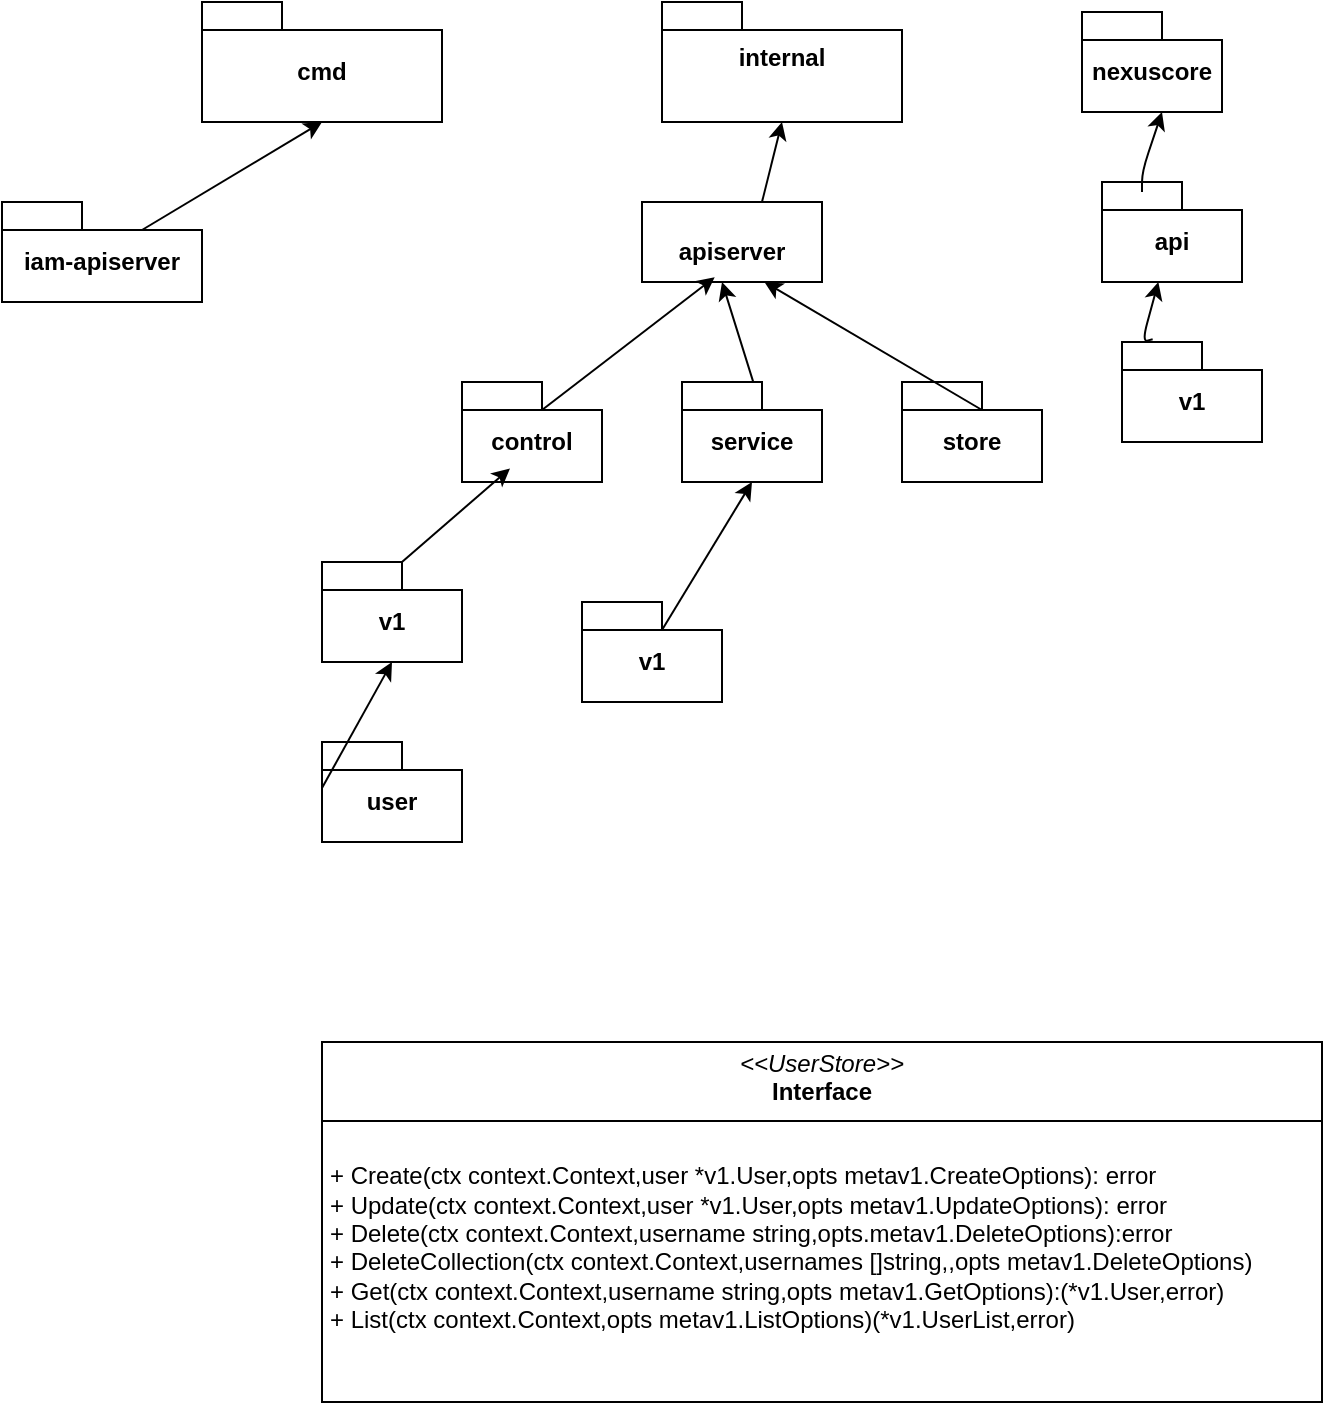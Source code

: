 <mxfile>
    <diagram id="0TSzYVMnS4lhJYBzI5ll" name="第 1 页">
        <mxGraphModel dx="625" dy="499" grid="1" gridSize="10" guides="1" tooltips="1" connect="1" arrows="1" fold="1" page="1" pageScale="1" pageWidth="827" pageHeight="1169" math="0" shadow="0">
            <root>
                <mxCell id="0"/>
                <mxCell id="1" parent="0"/>
                <mxCell id="2" value="cmd" style="shape=folder;fontStyle=1;spacingTop=10;tabWidth=40;tabHeight=14;tabPosition=left;html=1;whiteSpace=wrap;align=center;" vertex="1" parent="1">
                    <mxGeometry x="130" y="20" width="120" height="60" as="geometry"/>
                </mxCell>
                <mxCell id="3" value="internal&lt;div&gt;&lt;br&gt;&lt;/div&gt;" style="shape=folder;fontStyle=1;spacingTop=10;tabWidth=40;tabHeight=14;tabPosition=left;html=1;whiteSpace=wrap;" vertex="1" parent="1">
                    <mxGeometry x="360" y="20" width="120" height="60" as="geometry"/>
                </mxCell>
                <mxCell id="4" value="iam-apiserver" style="shape=folder;fontStyle=1;spacingTop=10;tabWidth=40;tabHeight=14;tabPosition=left;html=1;whiteSpace=wrap;" vertex="1" parent="1">
                    <mxGeometry x="30" y="120" width="100" height="50" as="geometry"/>
                </mxCell>
                <mxCell id="5" style="edgeStyle=none;html=1;exitX=0;exitY=0;exitDx=70;exitDy=14;exitPerimeter=0;entryX=0.5;entryY=1;entryDx=0;entryDy=0;entryPerimeter=0;" edge="1" parent="1" source="4" target="2">
                    <mxGeometry relative="1" as="geometry"/>
                </mxCell>
                <mxCell id="6" value="&lt;div&gt;apiserver&lt;/div&gt;" style="shape=folder;fontStyle=1;spacingTop=10;tabWidth=120;tabHeight=0;tabPosition=left;html=1;whiteSpace=wrap;" vertex="1" parent="1">
                    <mxGeometry x="350" y="120" width="90" height="40" as="geometry"/>
                </mxCell>
                <mxCell id="7" style="edgeStyle=none;html=1;exitX=0;exitY=0;exitDx=60;exitDy=0;exitPerimeter=0;entryX=0.5;entryY=1;entryDx=0;entryDy=0;entryPerimeter=0;" edge="1" parent="1" source="6" target="3">
                    <mxGeometry relative="1" as="geometry"/>
                </mxCell>
                <mxCell id="9" value="store" style="shape=folder;fontStyle=1;spacingTop=10;tabWidth=40;tabHeight=14;tabPosition=left;html=1;whiteSpace=wrap;" vertex="1" parent="1">
                    <mxGeometry x="480" y="210" width="70" height="50" as="geometry"/>
                </mxCell>
                <mxCell id="10" value="control" style="shape=folder;fontStyle=1;spacingTop=10;tabWidth=40;tabHeight=14;tabPosition=left;html=1;whiteSpace=wrap;" vertex="1" parent="1">
                    <mxGeometry x="260" y="210" width="70" height="50" as="geometry"/>
                </mxCell>
                <mxCell id="13" style="edgeStyle=none;html=1;exitX=0;exitY=0;exitDx=40;exitDy=14;exitPerimeter=0;" edge="1" parent="1" source="11">
                    <mxGeometry relative="1" as="geometry">
                        <mxPoint x="390" y="160" as="targetPoint"/>
                    </mxGeometry>
                </mxCell>
                <mxCell id="11" value="service" style="shape=folder;fontStyle=1;spacingTop=10;tabWidth=40;tabHeight=14;tabPosition=left;html=1;whiteSpace=wrap;" vertex="1" parent="1">
                    <mxGeometry x="370" y="210" width="70" height="50" as="geometry"/>
                </mxCell>
                <mxCell id="12" style="edgeStyle=none;html=1;exitX=0;exitY=0;exitDx=40;exitDy=14;exitPerimeter=0;entryX=0.404;entryY=0.94;entryDx=0;entryDy=0;entryPerimeter=0;" edge="1" parent="1" source="10" target="6">
                    <mxGeometry relative="1" as="geometry"/>
                </mxCell>
                <mxCell id="14" style="edgeStyle=none;html=1;exitX=0;exitY=0;exitDx=40;exitDy=14;exitPerimeter=0;entryX=0.68;entryY=1;entryDx=0;entryDy=0;entryPerimeter=0;" edge="1" parent="1" source="9" target="6">
                    <mxGeometry relative="1" as="geometry"/>
                </mxCell>
                <mxCell id="15" value="v1" style="shape=folder;fontStyle=1;spacingTop=10;tabWidth=40;tabHeight=14;tabPosition=left;html=1;whiteSpace=wrap;" vertex="1" parent="1">
                    <mxGeometry x="190" y="300" width="70" height="50" as="geometry"/>
                </mxCell>
                <mxCell id="16" style="edgeStyle=none;html=1;exitX=0;exitY=0;exitDx=40;exitDy=0;exitPerimeter=0;entryX=0.343;entryY=0.864;entryDx=0;entryDy=0;entryPerimeter=0;" edge="1" parent="1" source="15" target="10">
                    <mxGeometry relative="1" as="geometry"/>
                </mxCell>
                <mxCell id="17" value="user" style="shape=folder;fontStyle=1;spacingTop=10;tabWidth=40;tabHeight=14;tabPosition=left;html=1;whiteSpace=wrap;" vertex="1" parent="1">
                    <mxGeometry x="190" y="390" width="70" height="50" as="geometry"/>
                </mxCell>
                <mxCell id="18" style="edgeStyle=none;html=1;exitX=0;exitY=0;exitDx=0;exitDy=23;exitPerimeter=0;entryX=0.5;entryY=1;entryDx=0;entryDy=0;entryPerimeter=0;" edge="1" parent="1" source="17" target="15">
                    <mxGeometry relative="1" as="geometry"/>
                </mxCell>
                <mxCell id="19" value="v1" style="shape=folder;fontStyle=1;spacingTop=10;tabWidth=40;tabHeight=14;tabPosition=left;html=1;whiteSpace=wrap;" vertex="1" parent="1">
                    <mxGeometry x="320" y="320" width="70" height="50" as="geometry"/>
                </mxCell>
                <mxCell id="20" style="edgeStyle=none;html=1;exitX=0;exitY=0;exitDx=40;exitDy=14;exitPerimeter=0;entryX=0.5;entryY=1;entryDx=0;entryDy=0;entryPerimeter=0;" edge="1" parent="1" source="19" target="11">
                    <mxGeometry relative="1" as="geometry"/>
                </mxCell>
                <mxCell id="22" value="&lt;p style=&quot;margin:0px;margin-top:4px;text-align:center;&quot;&gt;&lt;i&gt;&amp;lt;&amp;lt;UserStore&amp;gt;&amp;gt;&lt;/i&gt;&lt;br&gt;&lt;b&gt;Interface&lt;/b&gt;&lt;/p&gt;&lt;hr size=&quot;1&quot; style=&quot;border-style:solid;&quot;&gt;&lt;p style=&quot;margin:0px;margin-left:4px;&quot;&gt;&lt;br&gt;&lt;/p&gt;&lt;p style=&quot;margin:0px;margin-left:4px;&quot;&gt;+ Create(ctx context.Context,user *v1.User,opts metav1.CreateOptions): error&lt;br&gt;+ Update(ctx context.Context,user *v1.User,opts metav1.UpdateOptions): error&lt;/p&gt;&lt;p style=&quot;margin:0px;margin-left:4px;&quot;&gt;+ Delete(ctx context.Context,username string,opts.metav1.DeleteOptions):error&lt;/p&gt;&lt;p style=&quot;margin:0px;margin-left:4px;&quot;&gt;+ DeleteCollection(ctx context.Context,usernames []string,,opts metav1.DeleteOptions)&lt;/p&gt;&lt;p style=&quot;margin:0px;margin-left:4px;&quot;&gt;+ Get(ctx context.Context,username string,opts metav1.GetOptions):(*v1.User,error)&lt;/p&gt;&lt;p style=&quot;margin:0px;margin-left:4px;&quot;&gt;+ List(ctx context.Context,opts metav1.ListOptions)(*v1.UserList,error)&lt;/p&gt;" style="verticalAlign=top;align=left;overflow=fill;html=1;whiteSpace=wrap;" vertex="1" parent="1">
                    <mxGeometry x="190" y="540" width="500" height="180" as="geometry"/>
                </mxCell>
                <mxCell id="23" value="nexuscore" style="shape=folder;fontStyle=1;spacingTop=10;tabWidth=40;tabHeight=14;tabPosition=left;html=1;whiteSpace=wrap;" vertex="1" parent="1">
                    <mxGeometry x="570" y="25" width="70" height="50" as="geometry"/>
                </mxCell>
                <mxCell id="24" value="api" style="shape=folder;fontStyle=1;spacingTop=10;tabWidth=40;tabHeight=14;tabPosition=left;html=1;whiteSpace=wrap;" vertex="1" parent="1">
                    <mxGeometry x="580" y="110" width="70" height="50" as="geometry"/>
                </mxCell>
                <mxCell id="25" style="edgeStyle=none;html=1;exitX=0;exitY=0;exitDx=60;exitDy=0;exitPerimeter=0;entryX=0.5;entryY=1;entryDx=0;entryDy=0;entryPerimeter=0;" edge="1" parent="1">
                    <mxGeometry relative="1" as="geometry">
                        <mxPoint x="600" y="115" as="sourcePoint"/>
                        <mxPoint x="610" y="75" as="targetPoint"/>
                        <Array as="points">
                            <mxPoint x="600" y="105"/>
                        </Array>
                    </mxGeometry>
                </mxCell>
                <mxCell id="26" value="v1" style="shape=folder;fontStyle=1;spacingTop=10;tabWidth=40;tabHeight=14;tabPosition=left;html=1;whiteSpace=wrap;" vertex="1" parent="1">
                    <mxGeometry x="590" y="190" width="70" height="50" as="geometry"/>
                </mxCell>
                <mxCell id="27" style="edgeStyle=none;html=1;exitX=0.219;exitY=-0.028;exitDx=0;exitDy=0;exitPerimeter=0;" edge="1" parent="1" source="26" target="24">
                    <mxGeometry relative="1" as="geometry">
                        <mxPoint x="550" y="170" as="sourcePoint"/>
                        <mxPoint x="560" y="130" as="targetPoint"/>
                        <Array as="points">
                            <mxPoint x="600" y="190"/>
                        </Array>
                    </mxGeometry>
                </mxCell>
            </root>
        </mxGraphModel>
    </diagram>
</mxfile>